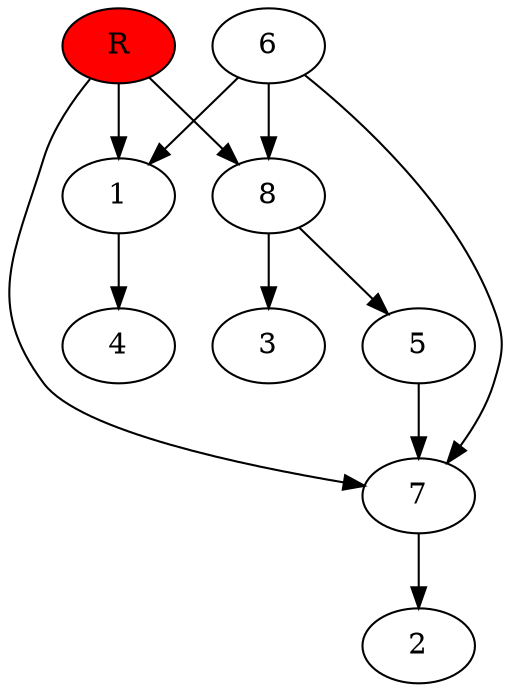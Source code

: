 digraph prb22330 {
	1
	2
	3
	4
	5
	6
	7
	8
	R [fillcolor="#ff0000" style=filled]
	1 -> 4
	5 -> 7
	6 -> 1
	6 -> 7
	6 -> 8
	7 -> 2
	8 -> 3
	8 -> 5
	R -> 1
	R -> 7
	R -> 8
}
